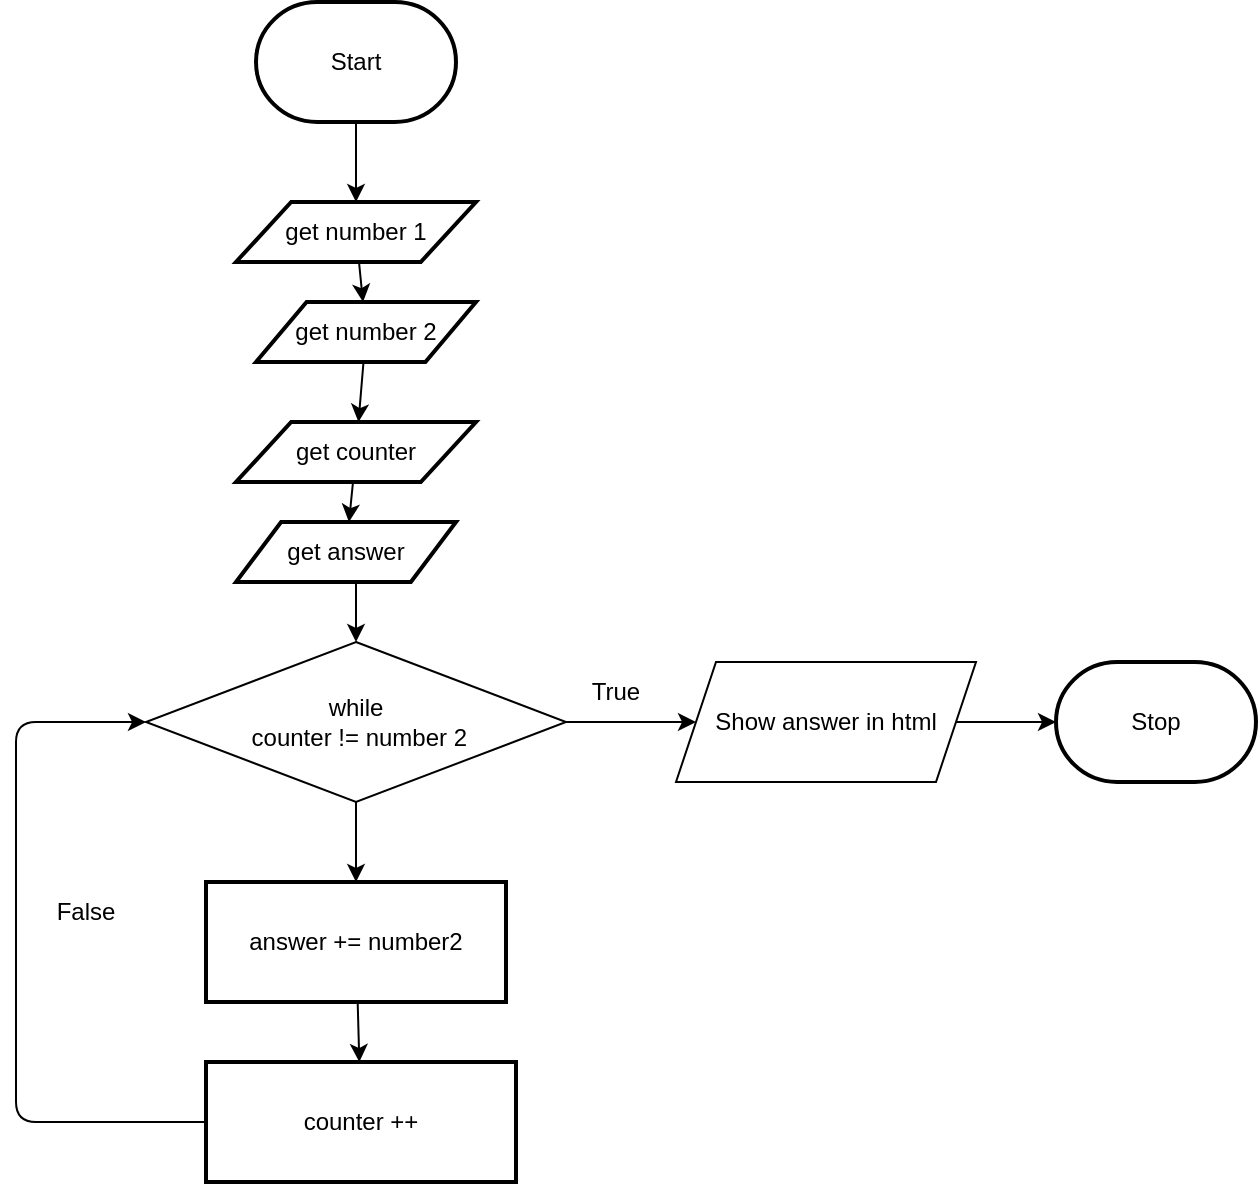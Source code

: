 <mxfile>
    <diagram id="HIP3nbAZw_EuaXWnEj3U" name="Page-1">
        <mxGraphModel dx="873" dy="346" grid="1" gridSize="10" guides="1" tooltips="1" connect="1" arrows="1" fold="1" page="1" pageScale="1" pageWidth="850" pageHeight="1100" math="0" shadow="0">
            <root>
                <mxCell id="0"/>
                <mxCell id="1" parent="0"/>
                <mxCell id="5" style="edgeStyle=none;html=1;" parent="1" source="2" edge="1">
                    <mxGeometry relative="1" as="geometry">
                        <mxPoint x="280" y="410" as="targetPoint"/>
                    </mxGeometry>
                </mxCell>
                <mxCell id="2" value="Start" style="strokeWidth=2;html=1;shape=mxgraph.flowchart.terminator;whiteSpace=wrap;" parent="1" vertex="1">
                    <mxGeometry x="230" y="310" width="100" height="60" as="geometry"/>
                </mxCell>
                <mxCell id="3" value="Stop" style="strokeWidth=2;html=1;shape=mxgraph.flowchart.terminator;whiteSpace=wrap;" parent="1" vertex="1">
                    <mxGeometry x="630" y="640" width="100" height="60" as="geometry"/>
                </mxCell>
                <mxCell id="12" style="edgeStyle=none;html=1;" parent="1" source="7" edge="1">
                    <mxGeometry relative="1" as="geometry">
                        <mxPoint x="280" y="750" as="targetPoint"/>
                    </mxGeometry>
                </mxCell>
                <mxCell id="17" style="edgeStyle=none;html=1;" parent="1" source="7" target="16" edge="1">
                    <mxGeometry relative="1" as="geometry"/>
                </mxCell>
                <mxCell id="7" value="while&lt;br&gt;&amp;nbsp;counter != number 2" style="rhombus;whiteSpace=wrap;html=1;" parent="1" vertex="1">
                    <mxGeometry x="175" y="630" width="210" height="80" as="geometry"/>
                </mxCell>
                <mxCell id="14" style="edgeStyle=none;html=1;" parent="1" target="7" edge="1">
                    <mxGeometry relative="1" as="geometry">
                        <mxPoint x="280" y="600" as="sourcePoint"/>
                    </mxGeometry>
                </mxCell>
                <mxCell id="18" style="edgeStyle=none;html=1;entryX=0;entryY=0.5;entryDx=0;entryDy=0;entryPerimeter=0;" parent="1" source="16" target="3" edge="1">
                    <mxGeometry relative="1" as="geometry"/>
                </mxCell>
                <mxCell id="16" value="Show answer in html" style="shape=parallelogram;perimeter=parallelogramPerimeter;whiteSpace=wrap;html=1;fixedSize=1;" parent="1" vertex="1">
                    <mxGeometry x="440" y="640" width="150" height="60" as="geometry"/>
                </mxCell>
                <mxCell id="19" value="False" style="text;html=1;strokeColor=none;fillColor=none;align=center;verticalAlign=middle;whiteSpace=wrap;rounded=0;" parent="1" vertex="1">
                    <mxGeometry x="115" y="750" width="60" height="30" as="geometry"/>
                </mxCell>
                <mxCell id="20" value="True" style="text;html=1;strokeColor=none;fillColor=none;align=center;verticalAlign=middle;whiteSpace=wrap;rounded=0;" parent="1" vertex="1">
                    <mxGeometry x="380" y="640" width="60" height="30" as="geometry"/>
                </mxCell>
                <mxCell id="23" style="edgeStyle=none;html=1;" edge="1" parent="1" source="21" target="22">
                    <mxGeometry relative="1" as="geometry"/>
                </mxCell>
                <mxCell id="21" value="get number 1" style="shape=parallelogram;html=1;strokeWidth=2;perimeter=parallelogramPerimeter;whiteSpace=wrap;rounded=1;arcSize=0;size=0.23;" vertex="1" parent="1">
                    <mxGeometry x="220" y="410" width="120" height="30" as="geometry"/>
                </mxCell>
                <mxCell id="27" style="edgeStyle=none;html=1;" edge="1" parent="1" source="22" target="25">
                    <mxGeometry relative="1" as="geometry"/>
                </mxCell>
                <mxCell id="22" value="get number 2" style="shape=parallelogram;html=1;strokeWidth=2;perimeter=parallelogramPerimeter;whiteSpace=wrap;rounded=1;arcSize=0;size=0.23;" vertex="1" parent="1">
                    <mxGeometry x="230" y="460" width="110" height="30" as="geometry"/>
                </mxCell>
                <mxCell id="24" style="edgeStyle=none;html=1;" edge="1" parent="1" source="25" target="26">
                    <mxGeometry relative="1" as="geometry"/>
                </mxCell>
                <mxCell id="25" value="get counter" style="shape=parallelogram;html=1;strokeWidth=2;perimeter=parallelogramPerimeter;whiteSpace=wrap;rounded=1;arcSize=0;size=0.23;" vertex="1" parent="1">
                    <mxGeometry x="220" y="520" width="120" height="30" as="geometry"/>
                </mxCell>
                <mxCell id="26" value="get answer" style="shape=parallelogram;html=1;strokeWidth=2;perimeter=parallelogramPerimeter;whiteSpace=wrap;rounded=1;arcSize=0;size=0.205;" vertex="1" parent="1">
                    <mxGeometry x="220" y="570" width="110" height="30" as="geometry"/>
                </mxCell>
                <mxCell id="34" style="edgeStyle=none;html=1;" edge="1" parent="1" source="31" target="32">
                    <mxGeometry relative="1" as="geometry"/>
                </mxCell>
                <mxCell id="31" value="answer += number2" style="shape=parallelogram;html=1;strokeWidth=2;perimeter=parallelogramPerimeter;whiteSpace=wrap;rounded=1;arcSize=0;size=0;" vertex="1" parent="1">
                    <mxGeometry x="205" y="750" width="150" height="60" as="geometry"/>
                </mxCell>
                <mxCell id="35" style="edgeStyle=none;html=1;entryX=0;entryY=0.5;entryDx=0;entryDy=0;" edge="1" parent="1" source="32" target="7">
                    <mxGeometry relative="1" as="geometry">
                        <Array as="points">
                            <mxPoint x="110" y="870"/>
                            <mxPoint x="110" y="750"/>
                            <mxPoint x="110" y="670"/>
                        </Array>
                    </mxGeometry>
                </mxCell>
                <mxCell id="32" value="counter ++" style="shape=parallelogram;html=1;strokeWidth=2;perimeter=parallelogramPerimeter;whiteSpace=wrap;rounded=1;arcSize=0;size=0;" vertex="1" parent="1">
                    <mxGeometry x="205" y="840" width="155" height="60" as="geometry"/>
                </mxCell>
            </root>
        </mxGraphModel>
    </diagram>
</mxfile>